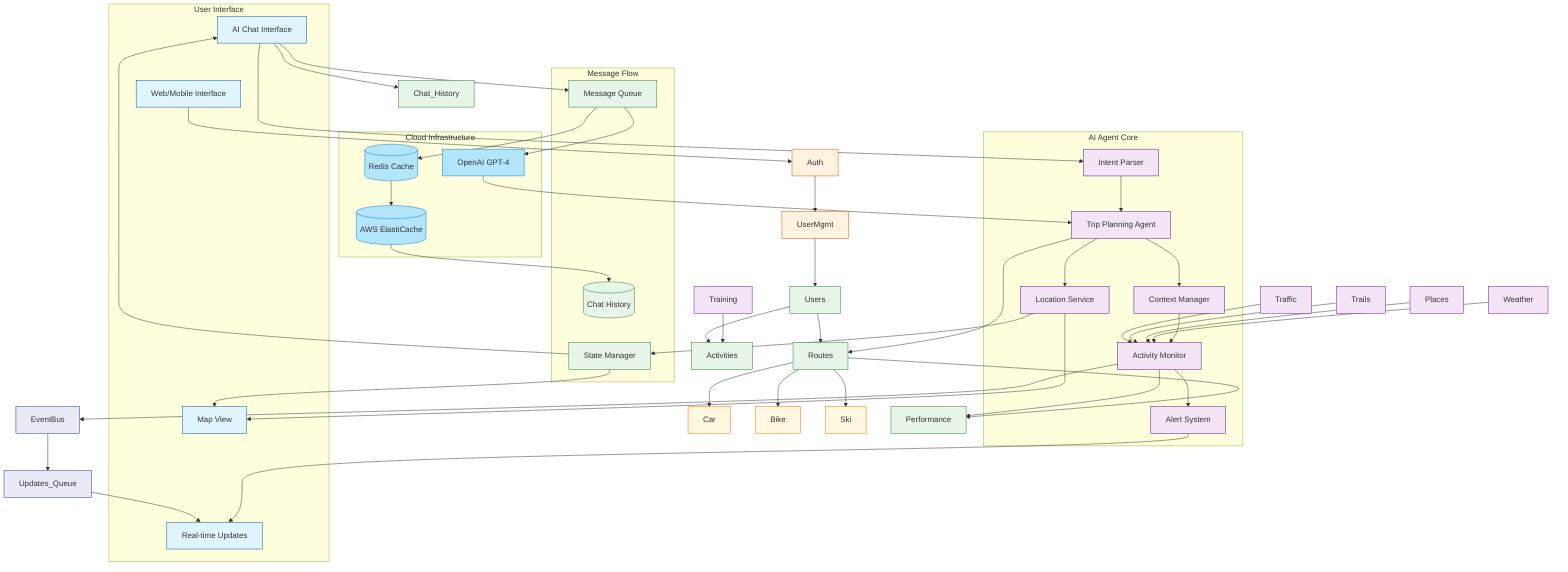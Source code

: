 graph TB
    subgraph User Interface
        UI[Web/Mobile Interface]
        Chat[AI Chat Interface]
        Maps[Map View]
        Updates[Real-time Updates]
    end

    subgraph Cloud Infrastructure
        Redis[(Redis Cache)]
        AWS_ES[(AWS ElastiCache)]
        OpenAI[OpenAI GPT-4]
    end

    subgraph AI Agent Core
        NLP[Intent Parser]
        Agent[Trip Planning Agent]
        Context[Context Manager]
        LocationAware[Location Service]
        Monitor[Activity Monitor]
        Alert[Alert System]
    end

    subgraph Message Flow
        ChatHistory[(Chat History)]
        MessageQueue[Message Queue]
        StateManager[State Manager]
    end

    %% New Connections
    Chat --> MessageQueue
    MessageQueue --> OpenAI
    OpenAI --> Agent
    Agent --> LocationAware
    LocationAware --> Maps
    
    %% Cache System
    MessageQueue --> Redis
    Redis --> AWS_ES
    AWS_ES --> ChatHistory
    
    %% State Management
    StateManager --> Chat
    StateManager --> Maps
    LocationAware --> StateManager

    %% User Flow
    UI --> Auth
    Auth --> UserMgmt
    UserMgmt --> Users

    %% AI Flow
    Chat --> NLP
    NLP --> Agent
    Agent --> Context
    Context --> Monitor
    Monitor --> Alert
    Alert --> Updates

    %% Data Flow
    Agent --> Routes
    Routes --> Car & Bike & Ski
    Monitor --> Performance
    Chat --> Chat_History

    %% External Integration
    Weather & Places & Trails & Traffic --> Monitor
    Training --> Activities

    %% Real-time Updates
    Monitor --> EventBus
    EventBus --> Updates_Queue
    Updates_Queue --> Updates

    %% Database Relations
    Users --> Routes
    Users --> Activities
    Routes --> Performance

    classDef ui fill:#e1f5fe,stroke:#01579b
    classDef auth fill:#fff3e0,stroke:#e65100
    classDef ai fill:#f3e5f5,stroke:#4a148c
    classDef data fill:#e8f5e9,stroke:#2e7d32
    classDef route fill:#fff8e1,stroke:#ff6f00
    classDef external fill:#f3e5f5,stroke:#6a1b9a
    classDef realtime fill:#e8eaf6,stroke:#283593
    classDef cloud fill:#b3e5fc,stroke:#0288d1
    classDef flow fill:#e8f5e9,stroke:#2e7d32

    class UI,Chat,Maps,Updates ui
    class Auth,Session,UserMgmt auth
    class NLP,Agent,Context,LocationAware,Monitor,Alert ai
    class Users,Routes,Activities,Chat_History,Performance data
    class Car,Bike,Ski route
    class Weather,Places,Trails,Traffic,Training external
    class EventBus,Cache,Updates_Queue realtime
    class Redis,AWS_ES,OpenAI cloud
    class ChatHistory,MessageQueue,StateManager flow